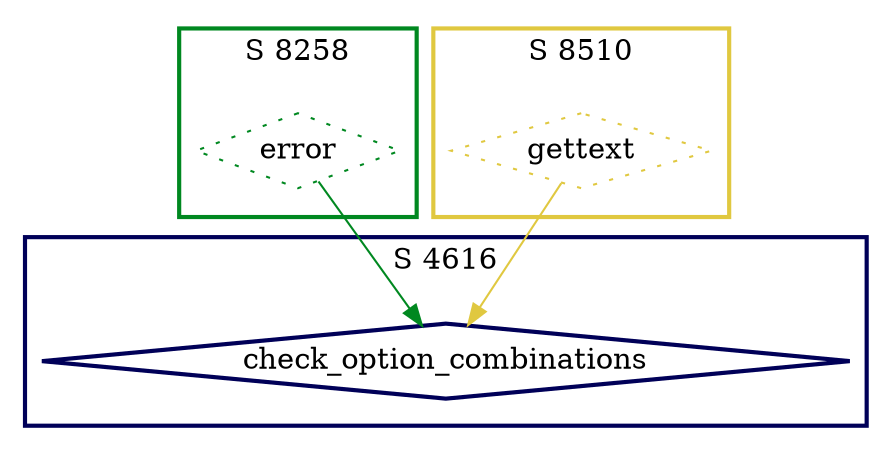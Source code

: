digraph G {
  ratio=0.500000;
  "UV error (8258)" [shape=diamond, label="error", color="#008820",
                     style=dotted];
  "UV check_option_combinations (4616)" [shape=diamond,
                                         label="check_option_combinations",
                                         color="#000058", style=bold];
  "UV gettext (8510)" [shape=diamond, label="gettext", color="#E0C840",
                       style=dotted];
  
  subgraph cluster_8510 { label="S 8510";
    color="#E0C840";
    style=bold;
    "UV gettext (8510)"; };
  subgraph cluster_4616 { label="S 4616";
    color="#000058";
    style=bold;
    "UV check_option_combinations (4616)"; };
  subgraph cluster_8258 { label="S 8258";
    color="#008820";
    style=bold;
    "UV error (8258)"; };
  
  "UV error (8258)" -> "UV check_option_combinations (4616)" [color="#008820"];
  "UV gettext (8510)" -> "UV check_option_combinations (4616)" [color="#E0C840"];
  
  }